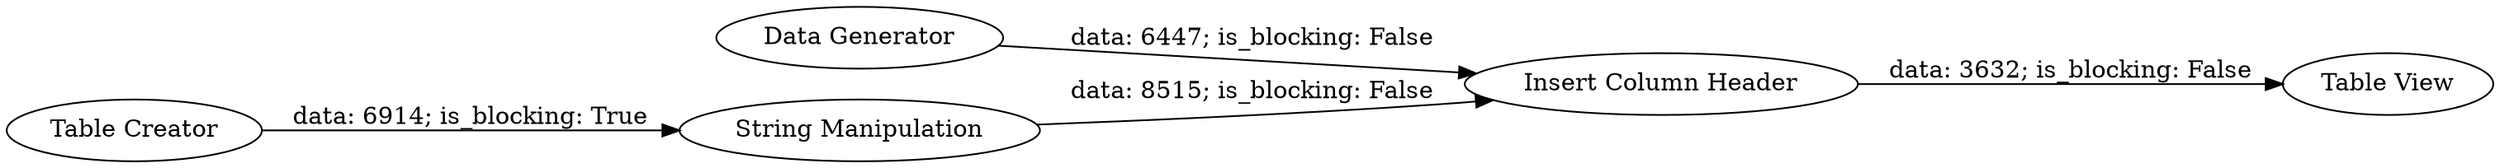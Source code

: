 digraph {
	"5960200990715350527_2" [label="Data Generator"]
	"5960200990715350527_6" [label="Table View"]
	"5960200990715350527_1" [label="Table Creator"]
	"5960200990715350527_4" [label="String Manipulation"]
	"5960200990715350527_5" [label="Insert Column Header"]
	"5960200990715350527_2" -> "5960200990715350527_5" [label="data: 6447; is_blocking: False"]
	"5960200990715350527_1" -> "5960200990715350527_4" [label="data: 6914; is_blocking: True"]
	"5960200990715350527_5" -> "5960200990715350527_6" [label="data: 3632; is_blocking: False"]
	"5960200990715350527_4" -> "5960200990715350527_5" [label="data: 8515; is_blocking: False"]
	rankdir=LR
}
